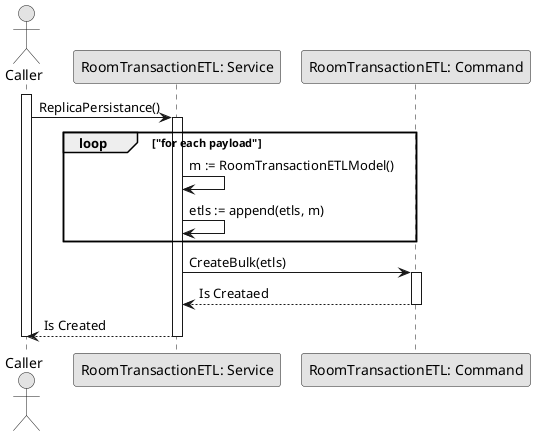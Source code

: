 @startuml CreateRoomTransactionETL

skinparam ConditionStyle hline
skinparam Monochrome true
skinparam Shadowing false

actor Caller
participant "RoomTransactionETL: Service" as RoomTransactionETLService
participant "RoomTransactionETL: Command" as RoomTransactionETLCommand

activate Caller

Caller->RoomTransactionETLService: ReplicaPersistance()
activate RoomTransactionETLService

loop "for each payload"
    RoomTransactionETLService->RoomTransactionETLService: m := RoomTransactionETLModel()
    RoomTransactionETLService->RoomTransactionETLService: etls := append(etls, m)
end

RoomTransactionETLService->RoomTransactionETLCommand: CreateBulk(etls)
activate RoomTransactionETLCommand
RoomTransactionETLCommand-->RoomTransactionETLService: Is Creataed
deactivate RoomTransactionETLCommand
RoomTransactionETLService-->Caller: Is Created
deactivate RoomTransactionETLService

deactivate Caller

@enduml